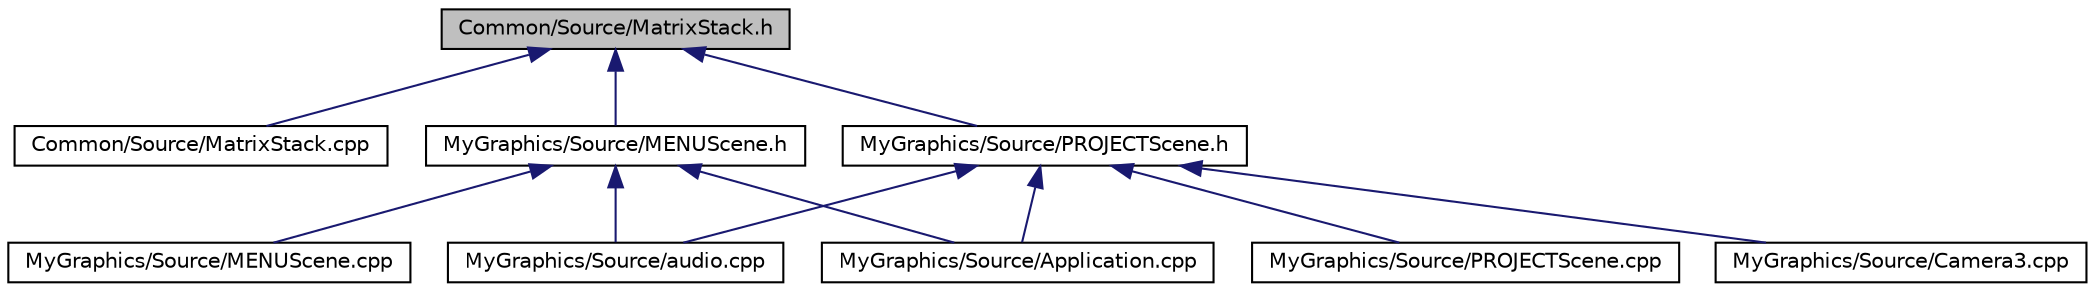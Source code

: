 digraph "Common/Source/MatrixStack.h"
{
  bgcolor="transparent";
  edge [fontname="Helvetica",fontsize="10",labelfontname="Helvetica",labelfontsize="10"];
  node [fontname="Helvetica",fontsize="10",shape=record];
  Node1 [label="Common/Source/MatrixStack.h",height=0.2,width=0.4,color="black", fillcolor="grey75", style="filled", fontcolor="black"];
  Node1 -> Node2 [dir="back",color="midnightblue",fontsize="10",style="solid",fontname="Helvetica"];
  Node2 [label="Common/Source/MatrixStack.cpp",height=0.2,width=0.4,color="black",URL="$MatrixStack_8cpp.html",tooltip="Matrix Stack to replace openGL math function. "];
  Node1 -> Node3 [dir="back",color="midnightblue",fontsize="10",style="solid",fontname="Helvetica"];
  Node3 [label="MyGraphics/Source/PROJECTScene.h",height=0.2,width=0.4,color="black",URL="$PROJECTScene_8h.html",tooltip="Header file for the Project/SP Scene. "];
  Node3 -> Node4 [dir="back",color="midnightblue",fontsize="10",style="solid",fontname="Helvetica"];
  Node4 [label="MyGraphics/Source/Application.cpp",height=0.2,width=0.4,color="black",URL="$Application_8cpp.html"];
  Node3 -> Node5 [dir="back",color="midnightblue",fontsize="10",style="solid",fontname="Helvetica"];
  Node5 [label="MyGraphics/Source/audio.cpp",height=0.2,width=0.4,color="black",URL="$audio_8cpp.html",tooltip="this is for the audio "];
  Node3 -> Node6 [dir="back",color="midnightblue",fontsize="10",style="solid",fontname="Helvetica"];
  Node6 [label="MyGraphics/Source/Camera3.cpp",height=0.2,width=0.4,color="black",URL="$Camera3_8cpp.html",tooltip="This is the camera3 cpp. "];
  Node3 -> Node7 [dir="back",color="midnightblue",fontsize="10",style="solid",fontname="Helvetica"];
  Node7 [label="MyGraphics/Source/PROJECTScene.cpp",height=0.2,width=0.4,color="black",URL="$PROJECTScene_8cpp.html",tooltip="This is the camera3 cpp. "];
  Node1 -> Node8 [dir="back",color="midnightblue",fontsize="10",style="solid",fontname="Helvetica"];
  Node8 [label="MyGraphics/Source/MENUScene.h",height=0.2,width=0.4,color="black",URL="$MENUScene_8h.html",tooltip="This is for rendering the MAIN MENU. "];
  Node8 -> Node4 [dir="back",color="midnightblue",fontsize="10",style="solid",fontname="Helvetica"];
  Node8 -> Node5 [dir="back",color="midnightblue",fontsize="10",style="solid",fontname="Helvetica"];
  Node8 -> Node9 [dir="back",color="midnightblue",fontsize="10",style="solid",fontname="Helvetica"];
  Node9 [label="MyGraphics/Source/MENUScene.cpp",height=0.2,width=0.4,color="black",URL="$MENUScene_8cpp.html"];
}
